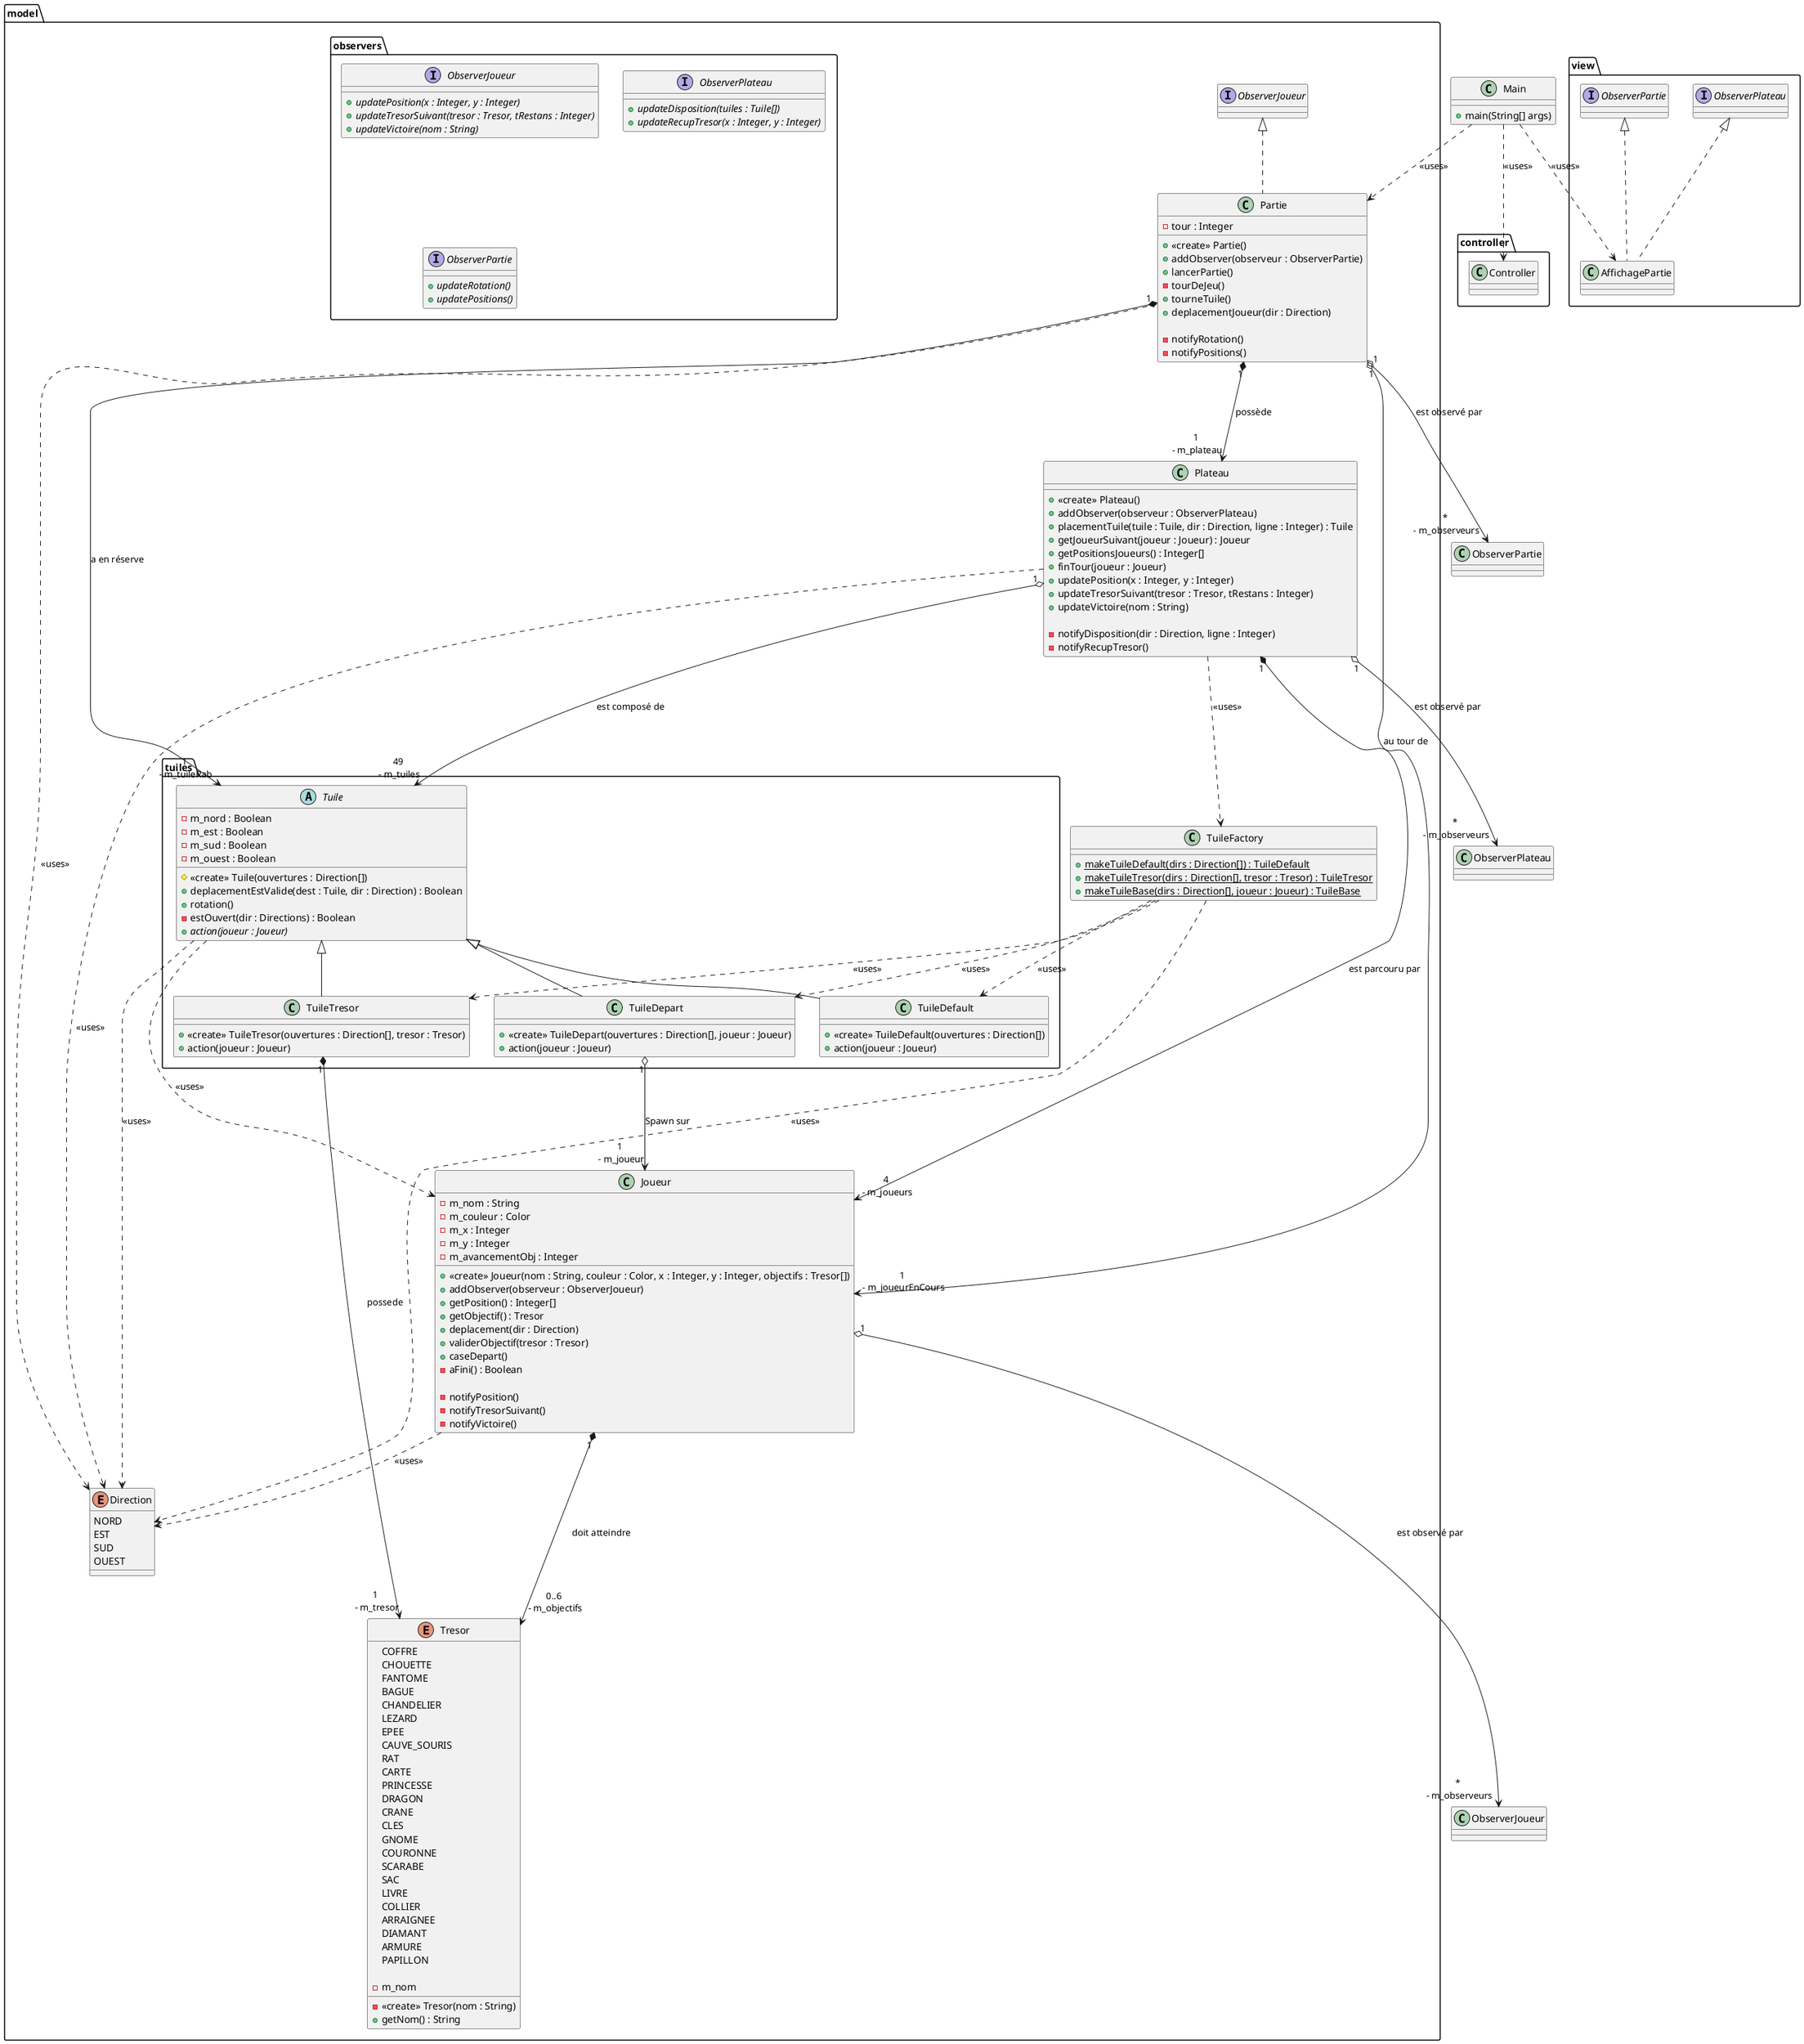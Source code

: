 @startuml
'https://plantuml.com/class-diagram

class Main
{
    + main(String[] args)
}

package model
{
    class Partie implements ObserverJoueur
    {
        - tour : Integer

        + <<create>> Partie()
        + addObserver(observeur : ObserverPartie)
        + lancerPartie()
        - tourDeJeu()
        + tourneTuile()
        + deplacementJoueur(dir : Direction)

        - notifyRotation()
        - notifyPositions()
    }

    class Plateau
    {
        + <<create>> Plateau()
        + addObserver(observeur : ObserverPlateau)
        + placementTuile(tuile : Tuile, dir : Direction, ligne : Integer) : Tuile
        + getJoueurSuivant(joueur : Joueur) : Joueur
        + getPositionsJoueurs() : Integer[]
        + finTour(joueur : Joueur)
        + updatePosition(x : Integer, y : Integer)
        + updateTresorSuivant(tresor : Tresor, tRestans : Integer)
        + updateVictoire(nom : String)

        - notifyDisposition(dir : Direction, ligne : Integer)
        - notifyRecupTresor()
    }

    enum Direction
    {
        NORD
        EST
        SUD
        OUEST
    }

    class TuileFactory
    {
        + {static} makeTuileDefault(dirs : Direction[]) : TuileDefault
        + {static} makeTuileTresor(dirs : Direction[], tresor : Tresor) : TuileTresor
        + {static} makeTuileBase(dirs : Direction[], joueur : Joueur) : TuileBase
    }

    package tuiles
    {
        abstract class Tuile
        {
            - m_nord : Boolean
            - m_est : Boolean
            - m_sud : Boolean
            - m_ouest : Boolean

            # <<create>> Tuile(ouvertures : Direction[])
            + deplacementEstValide(dest : Tuile, dir : Direction) : Boolean
            + rotation()
            - estOuvert(dir : Directions) : Boolean
            + {abstract} action(joueur : Joueur)
        }

        class TuileDefault extends Tuile
        {
            + <<create>> TuileDefault(ouvertures : Direction[])
            + action(joueur : Joueur)
        }
        /'
        TuileDefault ..> Direction : <<uses>>
        TuileDefault ..> Joueur : <<uses>>'/

        class TuileDepart extends Tuile
        {
            + <<create>> TuileDepart(ouvertures : Direction[], joueur : Joueur)
            + action(joueur : Joueur)
        }
        /'
        TuileDepart ..> Direction : <<uses>>
        TuileDepart ..> Joueur : <<uses>> '/

        class TuileTresor extends Tuile
        {
            + <<create>> TuileTresor(ouvertures : Direction[], tresor : Tresor)
            + action(joueur : Joueur)
        }
        /'
        TuileTresor ..> Direction : <<uses>>
        TuileTresor ..> Joueur : <<uses>>
        TuileTresor ..> Tresor : <<uses>>'/
    }

    class Joueur
    {
        - m_nom : String
        - m_couleur : Color
        - m_x : Integer
        - m_y : Integer
        - m_avancementObj : Integer

        + <<create>> Joueur(nom : String, couleur : Color, x : Integer, y : Integer, objectifs : Tresor[])
        + addObserver(observeur : ObserverJoueur)
        + getPosition() : Integer[]
        + getObjectif() : Tresor
        + deplacement(dir : Direction)
        + validerObjectif(tresor : Tresor)
        + caseDepart()
        - aFini() : Boolean

        - notifyPosition()
        - notifyTresorSuivant()
        - notifyVictoire()
    }

    enum Tresor
    {
        COFFRE
        CHOUETTE
        FANTOME
        BAGUE
        CHANDELIER
        LEZARD
        EPEE
        CAUVE_SOURIS
        RAT
        CARTE
        PRINCESSE
        DRAGON
        CRANE
        CLES
        GNOME
        COURONNE
        SCARABE
        SAC
        LIVRE
        COLLIER
        ARRAIGNEE
        DIAMANT
        ARMURE
        PAPILLON

        - <<create>> Tresor(nom : String)
        - m_nom
        + getNom() : String
    }

    package observers
    {
        interface ObserverJoueur
        {
            + {abstract} updatePosition(x : Integer, y : Integer)
            + {abstract} updateTresorSuivant(tresor : Tresor, tRestans : Integer)
            + {abstract} updateVictoire(nom : String)
        }

        interface ObserverPlateau
        {
            + {abstract} updateDisposition(tuiles : Tuile[])
            + {abstract} updateRecupTresor(x : Integer, y : Integer)
        }

        interface ObserverPartie
        {
            + {abstract} updateRotation()
            + {abstract} updatePositions()
        }
    }
}

package view
{
    class AffichagePartie implements ObserverPartie, ObserverPlateau
    {

    }
}

package controller
{
    class Controller
    {

    }
}

Main ..> Partie : <<uses>>
Main ..> Controller : <<uses>>
Main ..> AffichagePartie : <<uses>>
Joueur ..> Direction : <<uses>>
'Joueur ..> Tresor : <<uses>>
Tuile ..> Direction : <<uses>>
Tuile ..> Joueur : <<uses>>
TuileFactory ..> TuileDefault : <<uses>>
TuileFactory ..> TuileTresor : <<uses>>
TuileFactory ..> TuileDepart : <<uses>>
TuileFactory ..> Direction : <<uses>>
Plateau ..> Direction : <<uses>>
Plateau ..> TuileFactory : <<uses>>
Partie ..> Direction : <<uses>>

Partie "1" *---> "1\n - m_plateau" Plateau : possède
Partie "1" *---> "1\n - m_tuileRab" Tuile : a en réserve
Partie "1" o---> "1\n - m_joueurEnCours" Joueur : au tour de
Partie "1" o---> "*\n - m_observeurs" ObserverPartie : est observé par

Plateau "1" o---> "49\n - m_tuiles" Tuile : est composé de
Plateau "1" *---> "4\n - m_joueurs" Joueur : est parcouru par
Plateau "1" o---> "*\n - m_observeurs" ObserverPlateau : est observé par

TuileTresor "1" *---> "1\n - m_tresor" Tresor : possede
TuileDepart "1" o---> "1\n - m_joueur" Joueur : Spawn sur

Joueur "1" *---> "0..6\n - m_objectifs" Tresor : doit atteindre
Joueur "1" o---> "*\n - m_observeurs" ObserverJoueur : est observé par

@enduml